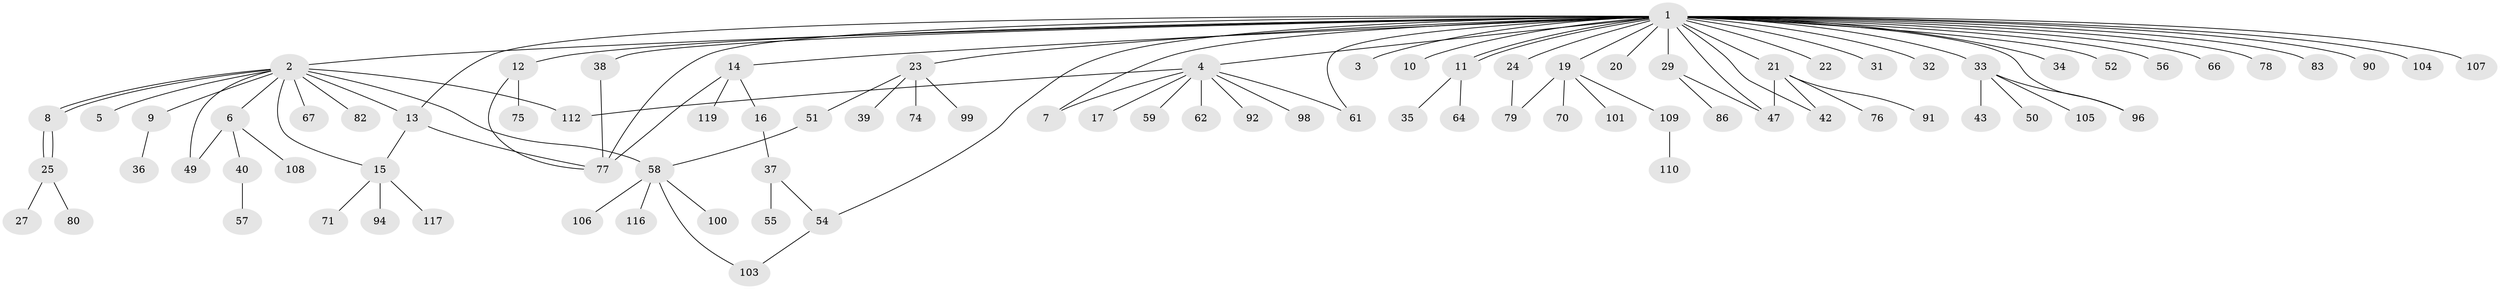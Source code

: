 // Generated by graph-tools (version 1.1) at 2025/51/02/27/25 19:51:57]
// undirected, 87 vertices, 107 edges
graph export_dot {
graph [start="1"]
  node [color=gray90,style=filled];
  1 [super="+63"];
  2 [super="+44"];
  3;
  4 [super="+18"];
  5;
  6 [super="+60"];
  7;
  8 [super="+45"];
  9;
  10;
  11 [super="+73"];
  12 [super="+48"];
  13 [super="+102"];
  14 [super="+46"];
  15 [super="+30"];
  16 [super="+93"];
  17 [super="+113"];
  19 [super="+85"];
  20;
  21 [super="+28"];
  22 [super="+88"];
  23 [super="+26"];
  24;
  25 [super="+111"];
  27 [super="+69"];
  29 [super="+41"];
  31;
  32;
  33 [super="+68"];
  34;
  35 [super="+65"];
  36;
  37 [super="+89"];
  38;
  39;
  40 [super="+72"];
  42;
  43;
  47 [super="+53"];
  49 [super="+95"];
  50;
  51;
  52 [super="+81"];
  54 [super="+114"];
  55;
  56;
  57;
  58 [super="+97"];
  59;
  61 [super="+87"];
  62;
  64;
  66;
  67;
  70;
  71;
  74;
  75;
  76 [super="+120"];
  77 [super="+84"];
  78;
  79;
  80;
  82;
  83;
  86;
  90;
  91;
  92;
  94;
  96;
  98;
  99;
  100;
  101;
  103;
  104;
  105;
  106;
  107;
  108;
  109;
  110 [super="+115"];
  112;
  116 [super="+118"];
  117;
  119;
  1 -- 2;
  1 -- 3;
  1 -- 4;
  1 -- 7;
  1 -- 10;
  1 -- 11;
  1 -- 11;
  1 -- 12;
  1 -- 13;
  1 -- 14;
  1 -- 19;
  1 -- 20;
  1 -- 21;
  1 -- 22;
  1 -- 23;
  1 -- 24;
  1 -- 29;
  1 -- 31;
  1 -- 32;
  1 -- 33 [weight=2];
  1 -- 34;
  1 -- 38;
  1 -- 42;
  1 -- 47;
  1 -- 52;
  1 -- 54;
  1 -- 56;
  1 -- 61;
  1 -- 66;
  1 -- 78;
  1 -- 83;
  1 -- 90;
  1 -- 96;
  1 -- 104;
  1 -- 107;
  1 -- 77;
  2 -- 5;
  2 -- 6;
  2 -- 8;
  2 -- 8;
  2 -- 9;
  2 -- 15;
  2 -- 49;
  2 -- 58 [weight=2];
  2 -- 67;
  2 -- 82;
  2 -- 13;
  2 -- 112;
  4 -- 7;
  4 -- 17;
  4 -- 59;
  4 -- 62;
  4 -- 92;
  4 -- 112;
  4 -- 98;
  4 -- 61;
  6 -- 40;
  6 -- 49;
  6 -- 108;
  8 -- 25;
  8 -- 25;
  9 -- 36;
  11 -- 35;
  11 -- 64;
  12 -- 75;
  12 -- 77;
  13 -- 77;
  13 -- 15;
  14 -- 16;
  14 -- 119;
  14 -- 77;
  15 -- 71;
  15 -- 94;
  15 -- 117;
  16 -- 37;
  19 -- 70;
  19 -- 79;
  19 -- 101;
  19 -- 109;
  21 -- 42;
  21 -- 91;
  21 -- 76;
  21 -- 47;
  23 -- 51;
  23 -- 74;
  23 -- 99;
  23 -- 39;
  24 -- 79;
  25 -- 27;
  25 -- 80;
  29 -- 86;
  29 -- 47;
  33 -- 43;
  33 -- 50;
  33 -- 96;
  33 -- 105;
  37 -- 55;
  37 -- 54;
  38 -- 77;
  40 -- 57;
  51 -- 58;
  54 -- 103;
  58 -- 106;
  58 -- 116;
  58 -- 100;
  58 -- 103;
  109 -- 110;
}
